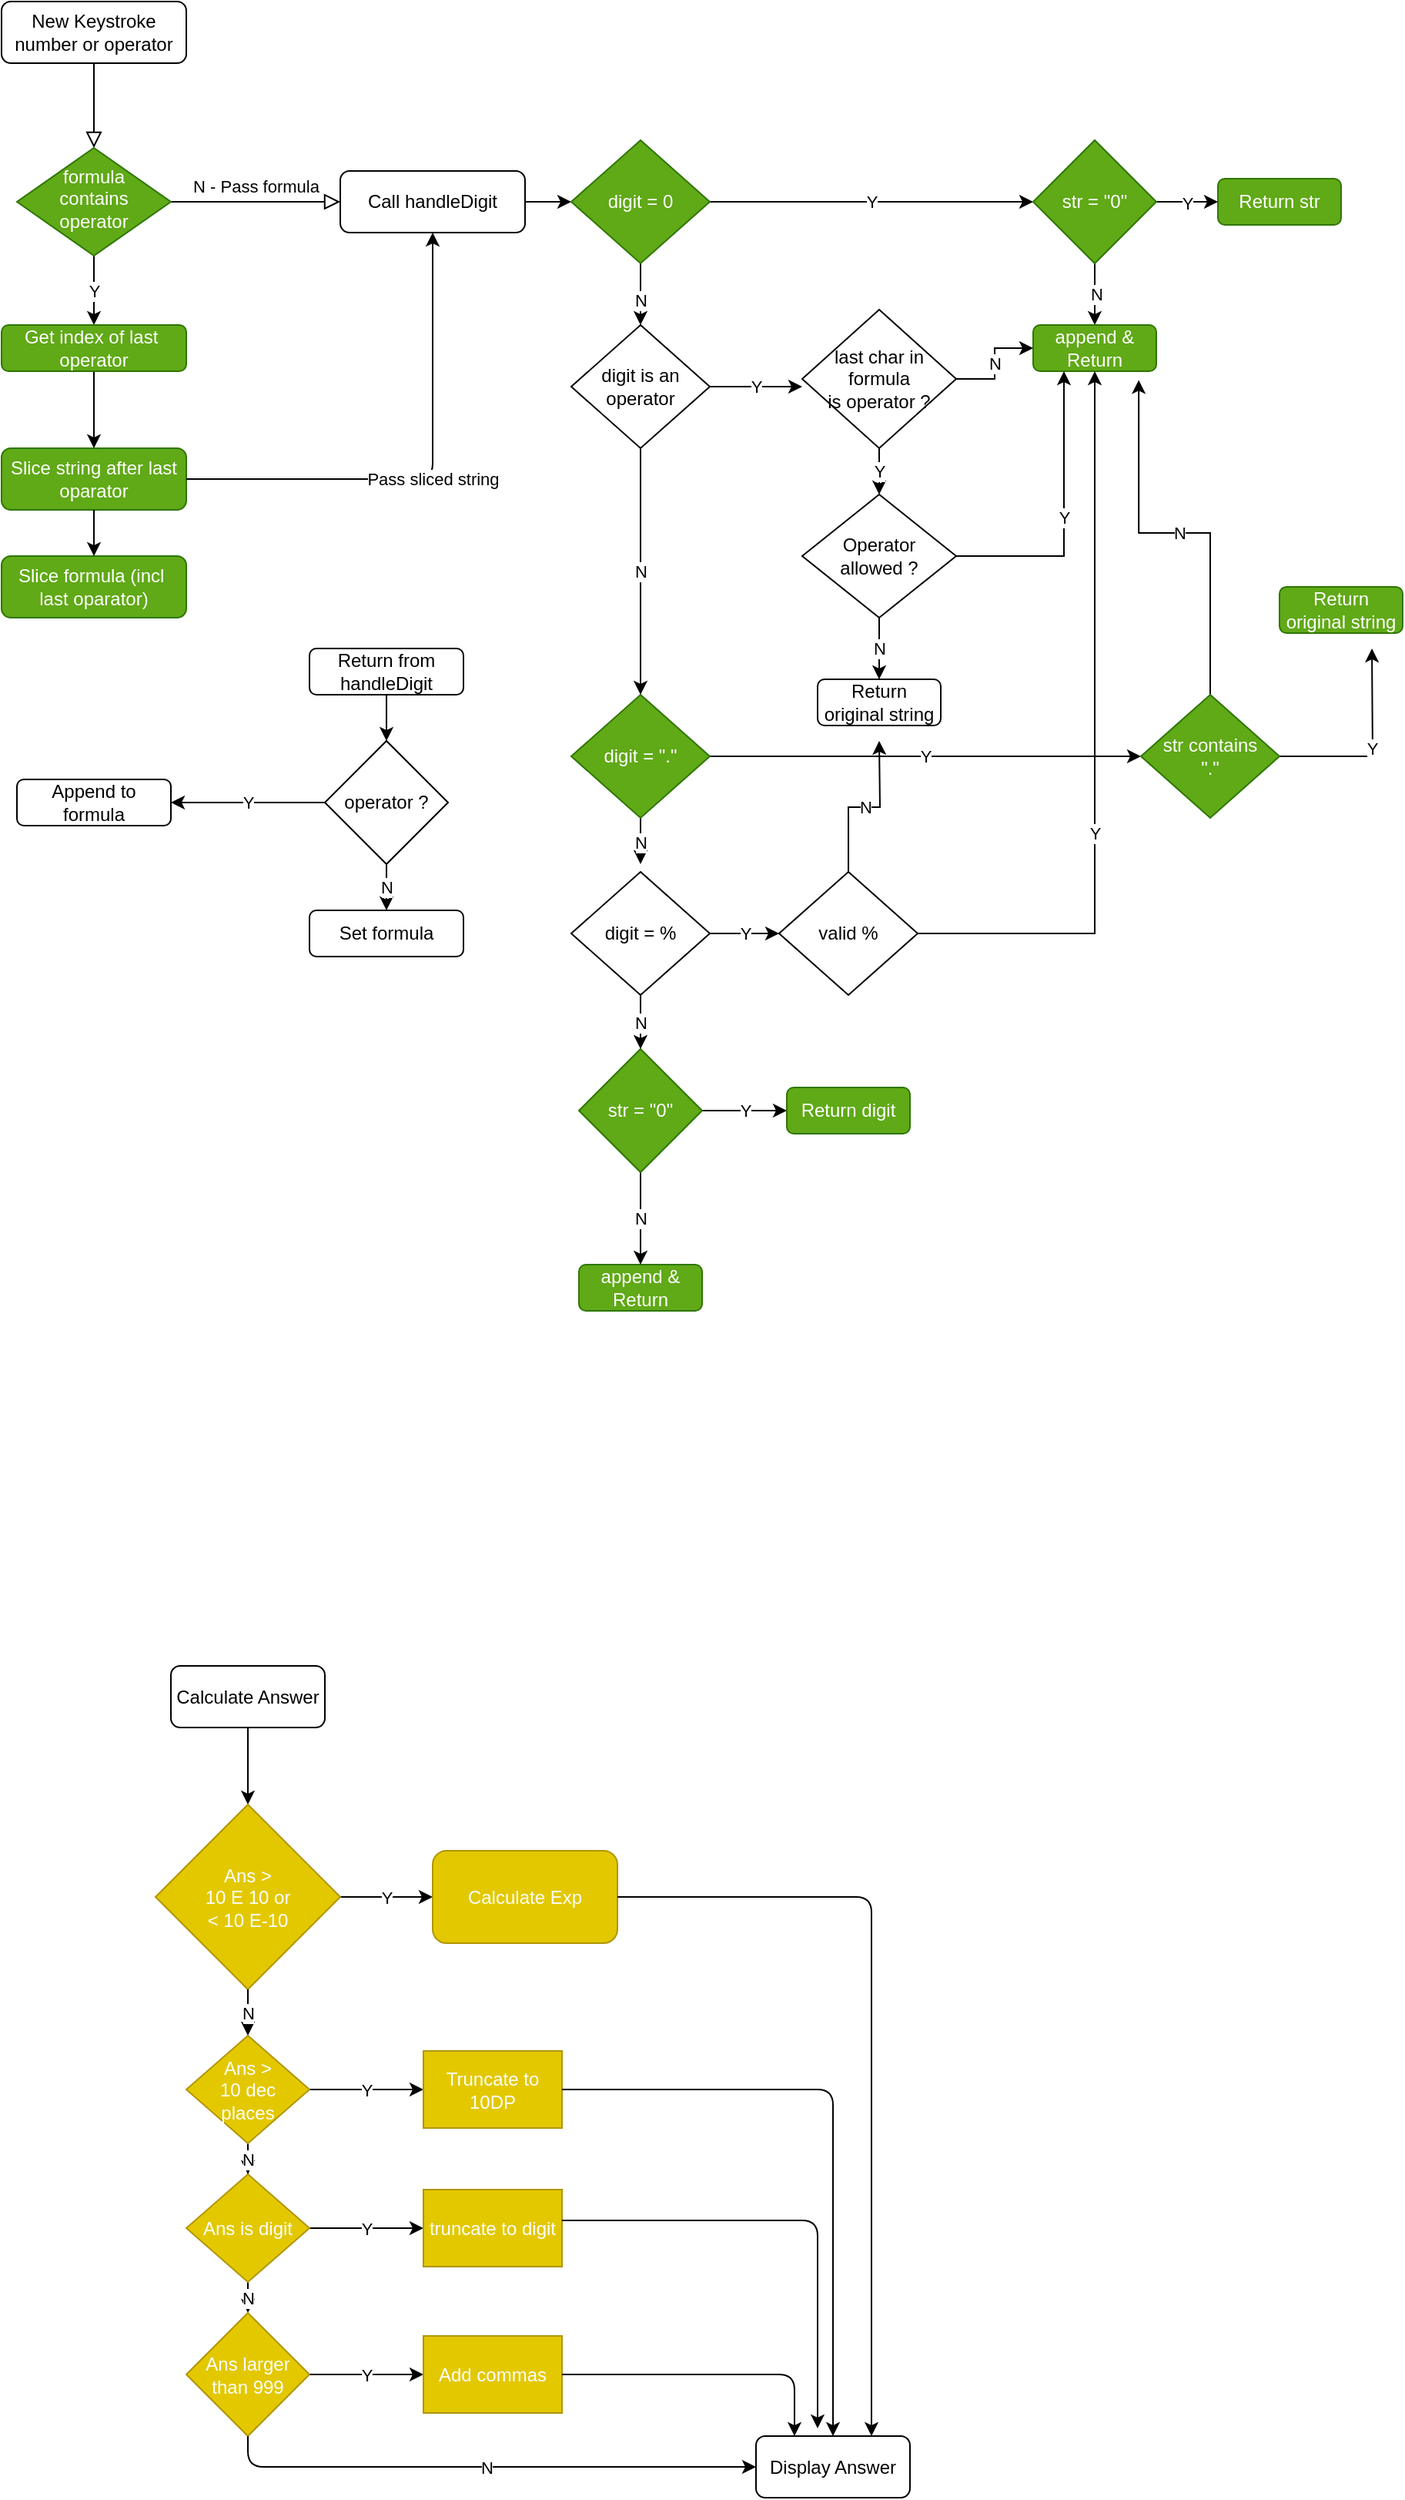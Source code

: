 <mxfile version="13.8.0" type="device"><diagram id="C5RBs43oDa-KdzZeNtuy" name="Page-1"><mxGraphModel dx="962" dy="509" grid="1" gridSize="10" guides="1" tooltips="1" connect="1" arrows="1" fold="1" page="1" pageScale="1" pageWidth="827" pageHeight="1169" math="0" shadow="0"><root><mxCell id="WIyWlLk6GJQsqaUBKTNV-0"/><mxCell id="WIyWlLk6GJQsqaUBKTNV-1" parent="WIyWlLk6GJQsqaUBKTNV-0"/><mxCell id="WIyWlLk6GJQsqaUBKTNV-2" value="" style="rounded=0;html=1;jettySize=auto;orthogonalLoop=1;fontSize=11;endArrow=block;endFill=0;endSize=8;strokeWidth=1;shadow=0;labelBackgroundColor=none;edgeStyle=orthogonalEdgeStyle;" parent="WIyWlLk6GJQsqaUBKTNV-1" source="WIyWlLk6GJQsqaUBKTNV-3" target="WIyWlLk6GJQsqaUBKTNV-6" edge="1"><mxGeometry relative="1" as="geometry"/></mxCell><mxCell id="WIyWlLk6GJQsqaUBKTNV-3" value="New Keystroke number or operator" style="rounded=1;whiteSpace=wrap;html=1;fontSize=12;glass=0;strokeWidth=1;shadow=0;" parent="WIyWlLk6GJQsqaUBKTNV-1" vertex="1"><mxGeometry x="30" y="70" width="120" height="40" as="geometry"/></mxCell><mxCell id="WIyWlLk6GJQsqaUBKTNV-5" value="N - Pass formula" style="edgeStyle=orthogonalEdgeStyle;rounded=0;html=1;jettySize=auto;orthogonalLoop=1;fontSize=11;endArrow=block;endFill=0;endSize=8;strokeWidth=1;shadow=0;labelBackgroundColor=none;" parent="WIyWlLk6GJQsqaUBKTNV-1" source="WIyWlLk6GJQsqaUBKTNV-6" target="WIyWlLk6GJQsqaUBKTNV-7" edge="1"><mxGeometry y="10" relative="1" as="geometry"><mxPoint as="offset"/></mxGeometry></mxCell><mxCell id="xK42m6t84eVvrV38nOtn-51" value="Y" style="edgeStyle=orthogonalEdgeStyle;rounded=0;orthogonalLoop=1;jettySize=auto;html=1;entryX=0.5;entryY=0;entryDx=0;entryDy=0;" edge="1" parent="WIyWlLk6GJQsqaUBKTNV-1" source="WIyWlLk6GJQsqaUBKTNV-6" target="WIyWlLk6GJQsqaUBKTNV-11"><mxGeometry relative="1" as="geometry"/></mxCell><mxCell id="WIyWlLk6GJQsqaUBKTNV-6" value="formula &lt;br&gt;contains operator" style="rhombus;whiteSpace=wrap;html=1;shadow=0;fontFamily=Helvetica;fontSize=12;align=center;strokeWidth=1;spacing=6;spacingTop=-4;fillColor=#60a917;strokeColor=#2D7600;fontColor=#ffffff;" parent="WIyWlLk6GJQsqaUBKTNV-1" vertex="1"><mxGeometry x="40" y="165" width="100" height="70" as="geometry"/></mxCell><mxCell id="WIyWlLk6GJQsqaUBKTNV-7" value="Call handleDigit" style="rounded=1;whiteSpace=wrap;html=1;fontSize=12;glass=0;strokeWidth=1;shadow=0;" parent="WIyWlLk6GJQsqaUBKTNV-1" vertex="1"><mxGeometry x="250" y="180" width="120" height="40" as="geometry"/></mxCell><mxCell id="WIyWlLk6GJQsqaUBKTNV-12" value="Slice string after last oparator" style="rounded=1;whiteSpace=wrap;html=1;fontSize=12;glass=0;strokeWidth=1;shadow=0;fillColor=#60a917;strokeColor=#2D7600;fontColor=#ffffff;" parent="WIyWlLk6GJQsqaUBKTNV-1" vertex="1"><mxGeometry x="30" y="360" width="120" height="40" as="geometry"/></mxCell><mxCell id="xK42m6t84eVvrV38nOtn-9" value="" style="endArrow=classic;html=1;exitX=1;exitY=0.5;exitDx=0;exitDy=0;entryX=0;entryY=0.5;entryDx=0;entryDy=0;entryPerimeter=0;" edge="1" parent="WIyWlLk6GJQsqaUBKTNV-1" source="WIyWlLk6GJQsqaUBKTNV-7"><mxGeometry width="50" height="50" relative="1" as="geometry"><mxPoint x="330" y="230" as="sourcePoint"/><mxPoint x="400" y="200" as="targetPoint"/></mxGeometry></mxCell><mxCell id="xK42m6t84eVvrV38nOtn-18" value="Y" style="edgeStyle=orthogonalEdgeStyle;rounded=0;orthogonalLoop=1;jettySize=auto;html=1;entryX=0;entryY=0.5;entryDx=0;entryDy=0;" edge="1" parent="WIyWlLk6GJQsqaUBKTNV-1" source="xK42m6t84eVvrV38nOtn-17" target="xK42m6t84eVvrV38nOtn-22"><mxGeometry relative="1" as="geometry"><mxPoint x="580" y="200" as="targetPoint"/></mxGeometry></mxCell><mxCell id="xK42m6t84eVvrV38nOtn-20" value="N" style="edgeStyle=orthogonalEdgeStyle;rounded=0;orthogonalLoop=1;jettySize=auto;html=1;entryX=0.5;entryY=0;entryDx=0;entryDy=0;" edge="1" parent="WIyWlLk6GJQsqaUBKTNV-1" source="xK42m6t84eVvrV38nOtn-17" target="xK42m6t84eVvrV38nOtn-91"><mxGeometry x="0.2" relative="1" as="geometry"><mxPoint x="455" y="290" as="targetPoint"/><mxPoint as="offset"/></mxGeometry></mxCell><mxCell id="xK42m6t84eVvrV38nOtn-17" value="digit = 0" style="rhombus;whiteSpace=wrap;html=1;fillColor=#60a917;strokeColor=#2D7600;fontColor=#ffffff;" vertex="1" parent="WIyWlLk6GJQsqaUBKTNV-1"><mxGeometry x="400" y="160" width="90" height="80" as="geometry"/></mxCell><mxCell id="xK42m6t84eVvrV38nOtn-19" value="Return str" style="rounded=1;whiteSpace=wrap;html=1;fillColor=#60a917;strokeColor=#2D7600;fontColor=#ffffff;" vertex="1" parent="WIyWlLk6GJQsqaUBKTNV-1"><mxGeometry x="820" y="185" width="80" height="30" as="geometry"/></mxCell><mxCell id="xK42m6t84eVvrV38nOtn-27" value="Y" style="edgeStyle=orthogonalEdgeStyle;rounded=0;orthogonalLoop=1;jettySize=auto;html=1;entryX=0;entryY=0.5;entryDx=0;entryDy=0;" edge="1" parent="WIyWlLk6GJQsqaUBKTNV-1" source="xK42m6t84eVvrV38nOtn-21" target="xK42m6t84eVvrV38nOtn-28"><mxGeometry relative="1" as="geometry"><mxPoint x="570" y="560" as="targetPoint"/></mxGeometry></mxCell><mxCell id="xK42m6t84eVvrV38nOtn-34" value="N" style="edgeStyle=orthogonalEdgeStyle;rounded=0;orthogonalLoop=1;jettySize=auto;html=1;" edge="1" parent="WIyWlLk6GJQsqaUBKTNV-1" source="xK42m6t84eVvrV38nOtn-21"><mxGeometry relative="1" as="geometry"><mxPoint x="445" y="630" as="targetPoint"/></mxGeometry></mxCell><mxCell id="xK42m6t84eVvrV38nOtn-21" value="digit = &quot;.&quot;" style="rhombus;whiteSpace=wrap;html=1;fillColor=#60a917;strokeColor=#2D7600;fontColor=#ffffff;" vertex="1" parent="WIyWlLk6GJQsqaUBKTNV-1"><mxGeometry x="400" y="520" width="90" height="80" as="geometry"/></mxCell><mxCell id="xK42m6t84eVvrV38nOtn-23" value="Y" style="edgeStyle=orthogonalEdgeStyle;rounded=0;orthogonalLoop=1;jettySize=auto;html=1;" edge="1" parent="WIyWlLk6GJQsqaUBKTNV-1" source="xK42m6t84eVvrV38nOtn-22"><mxGeometry relative="1" as="geometry"><mxPoint x="820" y="200" as="targetPoint"/></mxGeometry></mxCell><mxCell id="xK42m6t84eVvrV38nOtn-24" value="N" style="edgeStyle=orthogonalEdgeStyle;rounded=0;orthogonalLoop=1;jettySize=auto;html=1;" edge="1" parent="WIyWlLk6GJQsqaUBKTNV-1" source="xK42m6t84eVvrV38nOtn-22"><mxGeometry relative="1" as="geometry"><mxPoint x="740" y="280" as="targetPoint"/></mxGeometry></mxCell><mxCell id="xK42m6t84eVvrV38nOtn-22" value="str = &quot;0&quot;" style="rhombus;whiteSpace=wrap;html=1;fillColor=#60a917;strokeColor=#2D7600;fontColor=#ffffff;" vertex="1" parent="WIyWlLk6GJQsqaUBKTNV-1"><mxGeometry x="700" y="160" width="80" height="80" as="geometry"/></mxCell><mxCell id="xK42m6t84eVvrV38nOtn-26" value="append &amp;amp; Return" style="rounded=1;whiteSpace=wrap;html=1;fillColor=#60a917;strokeColor=#2D7600;fontColor=#ffffff;" vertex="1" parent="WIyWlLk6GJQsqaUBKTNV-1"><mxGeometry x="700" y="280" width="80" height="30" as="geometry"/></mxCell><mxCell id="xK42m6t84eVvrV38nOtn-33" value="N" style="edgeStyle=orthogonalEdgeStyle;rounded=0;orthogonalLoop=1;jettySize=auto;html=1;entryX=0.857;entryY=1.19;entryDx=0;entryDy=0;entryPerimeter=0;" edge="1" parent="WIyWlLk6GJQsqaUBKTNV-1" source="xK42m6t84eVvrV38nOtn-28" target="xK42m6t84eVvrV38nOtn-26"><mxGeometry relative="1" as="geometry"/></mxCell><mxCell id="xK42m6t84eVvrV38nOtn-109" value="Y" style="edgeStyle=orthogonalEdgeStyle;rounded=0;orthogonalLoop=1;jettySize=auto;html=1;" edge="1" parent="WIyWlLk6GJQsqaUBKTNV-1" source="xK42m6t84eVvrV38nOtn-28"><mxGeometry relative="1" as="geometry"><mxPoint x="920" y="490" as="targetPoint"/></mxGeometry></mxCell><mxCell id="xK42m6t84eVvrV38nOtn-28" value="str contains &lt;br&gt;&quot;.&quot;" style="rhombus;whiteSpace=wrap;html=1;fillColor=#60a917;strokeColor=#2D7600;fontColor=#ffffff;" vertex="1" parent="WIyWlLk6GJQsqaUBKTNV-1"><mxGeometry x="770" y="520" width="90" height="80" as="geometry"/></mxCell><mxCell id="xK42m6t84eVvrV38nOtn-30" value="Return original string" style="rounded=1;whiteSpace=wrap;html=1;fillColor=#60a917;strokeColor=#2D7600;fontColor=#ffffff;" vertex="1" parent="WIyWlLk6GJQsqaUBKTNV-1"><mxGeometry x="860" y="450" width="80" height="30" as="geometry"/></mxCell><mxCell id="xK42m6t84eVvrV38nOtn-36" value="Y" style="edgeStyle=orthogonalEdgeStyle;rounded=0;orthogonalLoop=1;jettySize=auto;html=1;entryX=0;entryY=0.5;entryDx=0;entryDy=0;" edge="1" parent="WIyWlLk6GJQsqaUBKTNV-1" source="xK42m6t84eVvrV38nOtn-35" target="xK42m6t84eVvrV38nOtn-37"><mxGeometry relative="1" as="geometry"><mxPoint x="530" y="830" as="targetPoint"/></mxGeometry></mxCell><mxCell id="xK42m6t84eVvrV38nOtn-45" value="N" style="edgeStyle=orthogonalEdgeStyle;rounded=0;orthogonalLoop=1;jettySize=auto;html=1;entryX=0.5;entryY=0;entryDx=0;entryDy=0;" edge="1" parent="WIyWlLk6GJQsqaUBKTNV-1" source="xK42m6t84eVvrV38nOtn-35" target="xK42m6t84eVvrV38nOtn-39"><mxGeometry relative="1" as="geometry"/></mxCell><mxCell id="xK42m6t84eVvrV38nOtn-35" value="str = &quot;0&quot;" style="rhombus;whiteSpace=wrap;html=1;fillColor=#60a917;strokeColor=#2D7600;fontColor=#ffffff;" vertex="1" parent="WIyWlLk6GJQsqaUBKTNV-1"><mxGeometry x="405" y="750" width="80" height="80" as="geometry"/></mxCell><mxCell id="xK42m6t84eVvrV38nOtn-37" value="Return digit" style="rounded=1;whiteSpace=wrap;html=1;fillColor=#60a917;strokeColor=#2D7600;fontColor=#ffffff;" vertex="1" parent="WIyWlLk6GJQsqaUBKTNV-1"><mxGeometry x="540" y="775" width="80" height="30" as="geometry"/></mxCell><mxCell id="xK42m6t84eVvrV38nOtn-39" value="append &amp;amp; Return" style="rounded=1;whiteSpace=wrap;html=1;fillColor=#60a917;strokeColor=#2D7600;fontColor=#ffffff;" vertex="1" parent="WIyWlLk6GJQsqaUBKTNV-1"><mxGeometry x="405" y="890" width="80" height="30" as="geometry"/></mxCell><mxCell id="xK42m6t84eVvrV38nOtn-46" value="Pass sliced string" style="endArrow=classic;html=1;entryX=0.5;entryY=1;entryDx=0;entryDy=0;exitX=1;exitY=0.5;exitDx=0;exitDy=0;" edge="1" parent="WIyWlLk6GJQsqaUBKTNV-1" source="WIyWlLk6GJQsqaUBKTNV-12" target="WIyWlLk6GJQsqaUBKTNV-7"><mxGeometry width="50" height="50" relative="1" as="geometry"><mxPoint x="150" y="350" as="sourcePoint"/><mxPoint x="220.711" y="300" as="targetPoint"/><Array as="points"><mxPoint x="310" y="380"/></Array></mxGeometry></mxCell><mxCell id="xK42m6t84eVvrV38nOtn-47" value="Slice formula (incl&amp;nbsp; last oparator)" style="rounded=1;whiteSpace=wrap;html=1;fontSize=12;glass=0;strokeWidth=1;shadow=0;fillColor=#60a917;strokeColor=#2D7600;fontColor=#ffffff;" vertex="1" parent="WIyWlLk6GJQsqaUBKTNV-1"><mxGeometry x="30" y="430" width="120" height="40" as="geometry"/></mxCell><mxCell id="xK42m6t84eVvrV38nOtn-48" value="" style="endArrow=classic;html=1;entryX=0.5;entryY=0;entryDx=0;entryDy=0;exitX=0.5;exitY=1;exitDx=0;exitDy=0;" edge="1" parent="WIyWlLk6GJQsqaUBKTNV-1" source="WIyWlLk6GJQsqaUBKTNV-12" target="xK42m6t84eVvrV38nOtn-47"><mxGeometry width="50" height="50" relative="1" as="geometry"><mxPoint x="80" y="450" as="sourcePoint"/><mxPoint x="130" y="400" as="targetPoint"/></mxGeometry></mxCell><mxCell id="xK42m6t84eVvrV38nOtn-52" style="edgeStyle=orthogonalEdgeStyle;rounded=0;orthogonalLoop=1;jettySize=auto;html=1;entryX=0.5;entryY=0;entryDx=0;entryDy=0;" edge="1" parent="WIyWlLk6GJQsqaUBKTNV-1" source="WIyWlLk6GJQsqaUBKTNV-11" target="WIyWlLk6GJQsqaUBKTNV-12"><mxGeometry relative="1" as="geometry"/></mxCell><mxCell id="WIyWlLk6GJQsqaUBKTNV-11" value="Get index of last&amp;nbsp;&lt;br&gt;operator" style="rounded=1;whiteSpace=wrap;html=1;fontSize=12;glass=0;strokeWidth=1;shadow=0;fillColor=#60a917;strokeColor=#2D7600;fontColor=#ffffff;" parent="WIyWlLk6GJQsqaUBKTNV-1" vertex="1"><mxGeometry x="30" y="280" width="120" height="30" as="geometry"/></mxCell><mxCell id="xK42m6t84eVvrV38nOtn-56" style="edgeStyle=orthogonalEdgeStyle;rounded=0;orthogonalLoop=1;jettySize=auto;html=1;entryX=0.5;entryY=0;entryDx=0;entryDy=0;" edge="1" parent="WIyWlLk6GJQsqaUBKTNV-1" source="xK42m6t84eVvrV38nOtn-53" target="xK42m6t84eVvrV38nOtn-58"><mxGeometry relative="1" as="geometry"/></mxCell><mxCell id="xK42m6t84eVvrV38nOtn-53" value="Return from handleDigit" style="rounded=1;whiteSpace=wrap;html=1;" vertex="1" parent="WIyWlLk6GJQsqaUBKTNV-1"><mxGeometry x="230" y="490" width="100" height="30" as="geometry"/></mxCell><mxCell id="xK42m6t84eVvrV38nOtn-54" value="Append to formula" style="rounded=1;whiteSpace=wrap;html=1;" vertex="1" parent="WIyWlLk6GJQsqaUBKTNV-1"><mxGeometry x="40" y="575" width="100" height="30" as="geometry"/></mxCell><mxCell id="xK42m6t84eVvrV38nOtn-59" value="Y" style="edgeStyle=orthogonalEdgeStyle;rounded=0;orthogonalLoop=1;jettySize=auto;html=1;entryX=1;entryY=0.5;entryDx=0;entryDy=0;" edge="1" parent="WIyWlLk6GJQsqaUBKTNV-1" source="xK42m6t84eVvrV38nOtn-58" target="xK42m6t84eVvrV38nOtn-54"><mxGeometry relative="1" as="geometry"/></mxCell><mxCell id="xK42m6t84eVvrV38nOtn-61" value="N" style="edgeStyle=orthogonalEdgeStyle;rounded=0;orthogonalLoop=1;jettySize=auto;html=1;entryX=0.5;entryY=0;entryDx=0;entryDy=0;" edge="1" parent="WIyWlLk6GJQsqaUBKTNV-1" source="xK42m6t84eVvrV38nOtn-58" target="xK42m6t84eVvrV38nOtn-60"><mxGeometry relative="1" as="geometry"/></mxCell><mxCell id="xK42m6t84eVvrV38nOtn-58" value="operator ?" style="rhombus;whiteSpace=wrap;html=1;" vertex="1" parent="WIyWlLk6GJQsqaUBKTNV-1"><mxGeometry x="240" y="550" width="80" height="80" as="geometry"/></mxCell><mxCell id="xK42m6t84eVvrV38nOtn-60" value="Set formula" style="rounded=1;whiteSpace=wrap;html=1;" vertex="1" parent="WIyWlLk6GJQsqaUBKTNV-1"><mxGeometry x="230" y="660" width="100" height="30" as="geometry"/></mxCell><mxCell id="xK42m6t84eVvrV38nOtn-66" style="edgeStyle=orthogonalEdgeStyle;rounded=0;orthogonalLoop=1;jettySize=auto;html=1;entryX=0.5;entryY=0;entryDx=0;entryDy=0;" edge="1" parent="WIyWlLk6GJQsqaUBKTNV-1" source="xK42m6t84eVvrV38nOtn-62" target="xK42m6t84eVvrV38nOtn-63"><mxGeometry relative="1" as="geometry"/></mxCell><mxCell id="xK42m6t84eVvrV38nOtn-62" value="Calculate Answer" style="rounded=1;whiteSpace=wrap;html=1;" vertex="1" parent="WIyWlLk6GJQsqaUBKTNV-1"><mxGeometry x="140" y="1150.5" width="100" height="40" as="geometry"/></mxCell><mxCell id="xK42m6t84eVvrV38nOtn-64" value="Y" style="edgeStyle=orthogonalEdgeStyle;rounded=0;orthogonalLoop=1;jettySize=auto;html=1;entryX=0;entryY=0.5;entryDx=0;entryDy=0;" edge="1" parent="WIyWlLk6GJQsqaUBKTNV-1" source="xK42m6t84eVvrV38nOtn-63" target="xK42m6t84eVvrV38nOtn-65"><mxGeometry relative="1" as="geometry"><mxPoint x="300" y="1280.5" as="targetPoint"/></mxGeometry></mxCell><mxCell id="xK42m6t84eVvrV38nOtn-63" value="Ans &amp;gt; &lt;br&gt;10 E 10 or &lt;br&gt;&amp;lt; 10 E-10" style="rhombus;whiteSpace=wrap;html=1;fillColor=#e3c800;strokeColor=#B09500;fontColor=#ffffff;" vertex="1" parent="WIyWlLk6GJQsqaUBKTNV-1"><mxGeometry x="130" y="1240.5" width="120" height="120" as="geometry"/></mxCell><mxCell id="xK42m6t84eVvrV38nOtn-65" value="Calculate Exp" style="rounded=1;whiteSpace=wrap;html=1;fillColor=#e3c800;strokeColor=#B09500;fontColor=#ffffff;" vertex="1" parent="WIyWlLk6GJQsqaUBKTNV-1"><mxGeometry x="310" y="1270.5" width="120" height="60" as="geometry"/></mxCell><mxCell id="xK42m6t84eVvrV38nOtn-70" value="Y" style="edgeStyle=orthogonalEdgeStyle;rounded=0;orthogonalLoop=1;jettySize=auto;html=1;entryX=0;entryY=0.5;entryDx=0;entryDy=0;" edge="1" parent="WIyWlLk6GJQsqaUBKTNV-1" source="xK42m6t84eVvrV38nOtn-67" target="xK42m6t84eVvrV38nOtn-71"><mxGeometry relative="1" as="geometry"><mxPoint x="300" y="1430.5" as="targetPoint"/></mxGeometry></mxCell><mxCell id="xK42m6t84eVvrV38nOtn-74" value="N" style="edgeStyle=orthogonalEdgeStyle;rounded=0;orthogonalLoop=1;jettySize=auto;html=1;entryX=0.5;entryY=0;entryDx=0;entryDy=0;" edge="1" parent="WIyWlLk6GJQsqaUBKTNV-1" target="xK42m6t84eVvrV38nOtn-72"><mxGeometry relative="1" as="geometry"><mxPoint x="190" y="1550.5" as="sourcePoint"/></mxGeometry></mxCell><mxCell id="xK42m6t84eVvrV38nOtn-89" value="N" style="edgeStyle=orthogonalEdgeStyle;rounded=0;orthogonalLoop=1;jettySize=auto;html=1;entryX=0.5;entryY=0;entryDx=0;entryDy=0;" edge="1" parent="WIyWlLk6GJQsqaUBKTNV-1" source="xK42m6t84eVvrV38nOtn-67" target="xK42m6t84eVvrV38nOtn-87"><mxGeometry relative="1" as="geometry"/></mxCell><mxCell id="xK42m6t84eVvrV38nOtn-67" value="Ans &amp;gt; &lt;br&gt;10 dec &lt;br&gt;places" style="rhombus;whiteSpace=wrap;html=1;fillColor=#e3c800;strokeColor=#B09500;fontColor=#ffffff;" vertex="1" parent="WIyWlLk6GJQsqaUBKTNV-1"><mxGeometry x="150" y="1390.5" width="80" height="70" as="geometry"/></mxCell><mxCell id="xK42m6t84eVvrV38nOtn-71" value="Truncate to 10DP" style="rounded=0;whiteSpace=wrap;html=1;fillColor=#e3c800;strokeColor=#B09500;fontColor=#ffffff;" vertex="1" parent="WIyWlLk6GJQsqaUBKTNV-1"><mxGeometry x="304" y="1400.5" width="90" height="50" as="geometry"/></mxCell><mxCell id="xK42m6t84eVvrV38nOtn-76" value="Y" style="edgeStyle=orthogonalEdgeStyle;rounded=0;orthogonalLoop=1;jettySize=auto;html=1;entryX=0;entryY=0.5;entryDx=0;entryDy=0;" edge="1" parent="WIyWlLk6GJQsqaUBKTNV-1" source="xK42m6t84eVvrV38nOtn-72" target="xK42m6t84eVvrV38nOtn-75"><mxGeometry relative="1" as="geometry"/></mxCell><mxCell id="xK42m6t84eVvrV38nOtn-72" value="Ans larger than 999" style="rhombus;whiteSpace=wrap;html=1;fillColor=#e3c800;strokeColor=#B09500;fontColor=#ffffff;" vertex="1" parent="WIyWlLk6GJQsqaUBKTNV-1"><mxGeometry x="150" y="1570.5" width="80" height="80" as="geometry"/></mxCell><mxCell id="xK42m6t84eVvrV38nOtn-75" value="Add commas" style="rounded=0;whiteSpace=wrap;html=1;fillColor=#e3c800;strokeColor=#B09500;fontColor=#ffffff;" vertex="1" parent="WIyWlLk6GJQsqaUBKTNV-1"><mxGeometry x="304" y="1585.5" width="90" height="50" as="geometry"/></mxCell><mxCell id="xK42m6t84eVvrV38nOtn-77" value="Display Answer" style="rounded=1;whiteSpace=wrap;html=1;" vertex="1" parent="WIyWlLk6GJQsqaUBKTNV-1"><mxGeometry x="520" y="1650.5" width="100" height="40" as="geometry"/></mxCell><mxCell id="xK42m6t84eVvrV38nOtn-78" value="" style="edgeStyle=elbowEdgeStyle;elbow=vertical;endArrow=classic;html=1;entryX=0.75;entryY=0;entryDx=0;entryDy=0;exitX=1;exitY=0.5;exitDx=0;exitDy=0;" edge="1" parent="WIyWlLk6GJQsqaUBKTNV-1" source="xK42m6t84eVvrV38nOtn-65" target="xK42m6t84eVvrV38nOtn-77"><mxGeometry width="50" height="50" relative="1" as="geometry"><mxPoint x="430" y="1280.5" as="sourcePoint"/><mxPoint x="480" y="1280.5" as="targetPoint"/><Array as="points"><mxPoint x="510" y="1300.5"/></Array></mxGeometry></mxCell><mxCell id="xK42m6t84eVvrV38nOtn-79" value="" style="edgeStyle=elbowEdgeStyle;elbow=vertical;endArrow=classic;html=1;entryX=0.5;entryY=0;entryDx=0;entryDy=0;exitX=1;exitY=0.5;exitDx=0;exitDy=0;" edge="1" parent="WIyWlLk6GJQsqaUBKTNV-1" source="xK42m6t84eVvrV38nOtn-71" target="xK42m6t84eVvrV38nOtn-77"><mxGeometry width="50" height="50" relative="1" as="geometry"><mxPoint x="394" y="1555.5" as="sourcePoint"/><mxPoint x="464.711" y="1505.5" as="targetPoint"/><Array as="points"><mxPoint x="500" y="1425.5"/></Array></mxGeometry></mxCell><mxCell id="xK42m6t84eVvrV38nOtn-80" value="" style="edgeStyle=elbowEdgeStyle;elbow=horizontal;endArrow=classic;html=1;exitX=1;exitY=0.5;exitDx=0;exitDy=0;entryX=0.25;entryY=0;entryDx=0;entryDy=0;" edge="1" parent="WIyWlLk6GJQsqaUBKTNV-1" source="xK42m6t84eVvrV38nOtn-75" target="xK42m6t84eVvrV38nOtn-77"><mxGeometry width="50" height="50" relative="1" as="geometry"><mxPoint x="410" y="1650.5" as="sourcePoint"/><mxPoint x="460" y="1600.5" as="targetPoint"/><Array as="points"><mxPoint x="545" y="1630.5"/></Array></mxGeometry></mxCell><mxCell id="xK42m6t84eVvrV38nOtn-81" value="N" style="edgeStyle=elbowEdgeStyle;elbow=horizontal;endArrow=classic;html=1;entryX=0;entryY=0.5;entryDx=0;entryDy=0;exitX=0.5;exitY=1;exitDx=0;exitDy=0;" edge="1" parent="WIyWlLk6GJQsqaUBKTNV-1" source="xK42m6t84eVvrV38nOtn-72" target="xK42m6t84eVvrV38nOtn-77"><mxGeometry width="50" height="50" relative="1" as="geometry"><mxPoint x="190" y="1700.5" as="sourcePoint"/><mxPoint x="240" y="1650.5" as="targetPoint"/><Array as="points"><mxPoint x="190" y="1670.5"/></Array></mxGeometry></mxCell><mxCell id="xK42m6t84eVvrV38nOtn-83" value="N" style="edgeStyle=orthogonalEdgeStyle;rounded=0;orthogonalLoop=1;jettySize=auto;html=1;entryX=0.5;entryY=0;entryDx=0;entryDy=0;exitX=0.5;exitY=1;exitDx=0;exitDy=0;" edge="1" parent="WIyWlLk6GJQsqaUBKTNV-1" source="xK42m6t84eVvrV38nOtn-63" target="xK42m6t84eVvrV38nOtn-67"><mxGeometry relative="1" as="geometry"><mxPoint x="190" y="1430.5" as="sourcePoint"/></mxGeometry></mxCell><mxCell id="xK42m6t84eVvrV38nOtn-86" value="Y" style="edgeStyle=orthogonalEdgeStyle;rounded=0;orthogonalLoop=1;jettySize=auto;html=1;entryX=0;entryY=0.5;entryDx=0;entryDy=0;" edge="1" parent="WIyWlLk6GJQsqaUBKTNV-1" source="xK42m6t84eVvrV38nOtn-87" target="xK42m6t84eVvrV38nOtn-88"><mxGeometry relative="1" as="geometry"><mxPoint x="300" y="1520.5" as="targetPoint"/></mxGeometry></mxCell><mxCell id="xK42m6t84eVvrV38nOtn-87" value="Ans is digit" style="rhombus;whiteSpace=wrap;html=1;fillColor=#e3c800;strokeColor=#B09500;fontColor=#ffffff;" vertex="1" parent="WIyWlLk6GJQsqaUBKTNV-1"><mxGeometry x="150" y="1480.5" width="80" height="70" as="geometry"/></mxCell><mxCell id="xK42m6t84eVvrV38nOtn-88" value="truncate to digit" style="rounded=0;whiteSpace=wrap;html=1;fillColor=#e3c800;strokeColor=#B09500;fontColor=#ffffff;" vertex="1" parent="WIyWlLk6GJQsqaUBKTNV-1"><mxGeometry x="304" y="1490.5" width="90" height="50" as="geometry"/></mxCell><mxCell id="xK42m6t84eVvrV38nOtn-90" value="" style="edgeStyle=elbowEdgeStyle;elbow=vertical;endArrow=classic;html=1;entryX=0.4;entryY=-0.125;entryDx=0;entryDy=0;exitX=1;exitY=0.5;exitDx=0;exitDy=0;entryPerimeter=0;" edge="1" parent="WIyWlLk6GJQsqaUBKTNV-1" target="xK42m6t84eVvrV38nOtn-77"><mxGeometry width="50" height="50" relative="1" as="geometry"><mxPoint x="394" y="1510.5" as="sourcePoint"/><mxPoint x="570" y="1735.5" as="targetPoint"/><Array as="points"><mxPoint x="500" y="1510.5"/></Array></mxGeometry></mxCell><mxCell id="xK42m6t84eVvrV38nOtn-94" value="N" style="edgeStyle=orthogonalEdgeStyle;rounded=0;orthogonalLoop=1;jettySize=auto;html=1;entryX=0.5;entryY=0;entryDx=0;entryDy=0;" edge="1" parent="WIyWlLk6GJQsqaUBKTNV-1" source="xK42m6t84eVvrV38nOtn-91" target="xK42m6t84eVvrV38nOtn-21"><mxGeometry relative="1" as="geometry"/></mxCell><mxCell id="xK42m6t84eVvrV38nOtn-91" value="digit is an operator" style="rhombus;whiteSpace=wrap;html=1;" vertex="1" parent="WIyWlLk6GJQsqaUBKTNV-1"><mxGeometry x="400" y="280" width="90" height="80" as="geometry"/></mxCell><mxCell id="xK42m6t84eVvrV38nOtn-92" value="Y" style="edgeStyle=orthogonalEdgeStyle;rounded=0;orthogonalLoop=1;jettySize=auto;html=1;" edge="1" parent="WIyWlLk6GJQsqaUBKTNV-1"><mxGeometry relative="1" as="geometry"><mxPoint x="550" y="320" as="targetPoint"/><mxPoint x="490" y="320" as="sourcePoint"/></mxGeometry></mxCell><mxCell id="xK42m6t84eVvrV38nOtn-93" value="Return original string" style="rounded=1;whiteSpace=wrap;html=1;" vertex="1" parent="WIyWlLk6GJQsqaUBKTNV-1"><mxGeometry x="560" y="510" width="80" height="30" as="geometry"/></mxCell><mxCell id="xK42m6t84eVvrV38nOtn-99" value="Y" style="edgeStyle=orthogonalEdgeStyle;rounded=0;orthogonalLoop=1;jettySize=auto;html=1;entryX=0.5;entryY=0;entryDx=0;entryDy=0;" edge="1" parent="WIyWlLk6GJQsqaUBKTNV-1" source="xK42m6t84eVvrV38nOtn-98" target="xK42m6t84eVvrV38nOtn-101"><mxGeometry relative="1" as="geometry"/></mxCell><mxCell id="xK42m6t84eVvrV38nOtn-100" value="N" style="edgeStyle=orthogonalEdgeStyle;rounded=0;orthogonalLoop=1;jettySize=auto;html=1;entryX=0;entryY=0.5;entryDx=0;entryDy=0;" edge="1" parent="WIyWlLk6GJQsqaUBKTNV-1" source="xK42m6t84eVvrV38nOtn-98" target="xK42m6t84eVvrV38nOtn-26"><mxGeometry relative="1" as="geometry"/></mxCell><mxCell id="xK42m6t84eVvrV38nOtn-98" value="last char in formula &lt;br&gt;is operator ?" style="rhombus;whiteSpace=wrap;html=1;" vertex="1" parent="WIyWlLk6GJQsqaUBKTNV-1"><mxGeometry x="550" y="270" width="100" height="90" as="geometry"/></mxCell><mxCell id="xK42m6t84eVvrV38nOtn-102" value="N" style="edgeStyle=orthogonalEdgeStyle;rounded=0;orthogonalLoop=1;jettySize=auto;html=1;entryX=0.5;entryY=0;entryDx=0;entryDy=0;" edge="1" parent="WIyWlLk6GJQsqaUBKTNV-1" source="xK42m6t84eVvrV38nOtn-101" target="xK42m6t84eVvrV38nOtn-93"><mxGeometry relative="1" as="geometry"/></mxCell><mxCell id="xK42m6t84eVvrV38nOtn-103" value="Y" style="edgeStyle=orthogonalEdgeStyle;rounded=0;orthogonalLoop=1;jettySize=auto;html=1;entryX=0.25;entryY=1;entryDx=0;entryDy=0;" edge="1" parent="WIyWlLk6GJQsqaUBKTNV-1" source="xK42m6t84eVvrV38nOtn-101" target="xK42m6t84eVvrV38nOtn-26"><mxGeometry relative="1" as="geometry"/></mxCell><mxCell id="xK42m6t84eVvrV38nOtn-101" value="Operator &lt;br&gt;allowed ?" style="rhombus;whiteSpace=wrap;html=1;" vertex="1" parent="WIyWlLk6GJQsqaUBKTNV-1"><mxGeometry x="550" y="390" width="100" height="80" as="geometry"/></mxCell><mxCell id="xK42m6t84eVvrV38nOtn-105" value="N" style="edgeStyle=orthogonalEdgeStyle;rounded=0;orthogonalLoop=1;jettySize=auto;html=1;entryX=0.5;entryY=0;entryDx=0;entryDy=0;" edge="1" parent="WIyWlLk6GJQsqaUBKTNV-1" source="xK42m6t84eVvrV38nOtn-104" target="xK42m6t84eVvrV38nOtn-35"><mxGeometry relative="1" as="geometry"/></mxCell><mxCell id="xK42m6t84eVvrV38nOtn-107" value="Y" style="edgeStyle=orthogonalEdgeStyle;rounded=0;orthogonalLoop=1;jettySize=auto;html=1;entryX=0;entryY=0.5;entryDx=0;entryDy=0;" edge="1" parent="WIyWlLk6GJQsqaUBKTNV-1" source="xK42m6t84eVvrV38nOtn-104" target="xK42m6t84eVvrV38nOtn-106"><mxGeometry relative="1" as="geometry"/></mxCell><mxCell id="xK42m6t84eVvrV38nOtn-104" value="digit = %" style="rhombus;whiteSpace=wrap;html=1;" vertex="1" parent="WIyWlLk6GJQsqaUBKTNV-1"><mxGeometry x="400" y="635" width="90" height="80" as="geometry"/></mxCell><mxCell id="xK42m6t84eVvrV38nOtn-108" value="Y" style="edgeStyle=orthogonalEdgeStyle;rounded=0;orthogonalLoop=1;jettySize=auto;html=1;entryX=0.5;entryY=1;entryDx=0;entryDy=0;" edge="1" parent="WIyWlLk6GJQsqaUBKTNV-1" source="xK42m6t84eVvrV38nOtn-106" target="xK42m6t84eVvrV38nOtn-26"><mxGeometry x="-0.521" y="65" relative="1" as="geometry"><mxPoint x="65" y="-65" as="offset"/></mxGeometry></mxCell><mxCell id="xK42m6t84eVvrV38nOtn-110" value="N" style="edgeStyle=orthogonalEdgeStyle;rounded=0;orthogonalLoop=1;jettySize=auto;html=1;" edge="1" parent="WIyWlLk6GJQsqaUBKTNV-1" source="xK42m6t84eVvrV38nOtn-106"><mxGeometry relative="1" as="geometry"><mxPoint x="600" y="550" as="targetPoint"/></mxGeometry></mxCell><mxCell id="xK42m6t84eVvrV38nOtn-106" value="valid %" style="rhombus;whiteSpace=wrap;html=1;" vertex="1" parent="WIyWlLk6GJQsqaUBKTNV-1"><mxGeometry x="535" y="635" width="90" height="80" as="geometry"/></mxCell></root></mxGraphModel></diagram></mxfile>